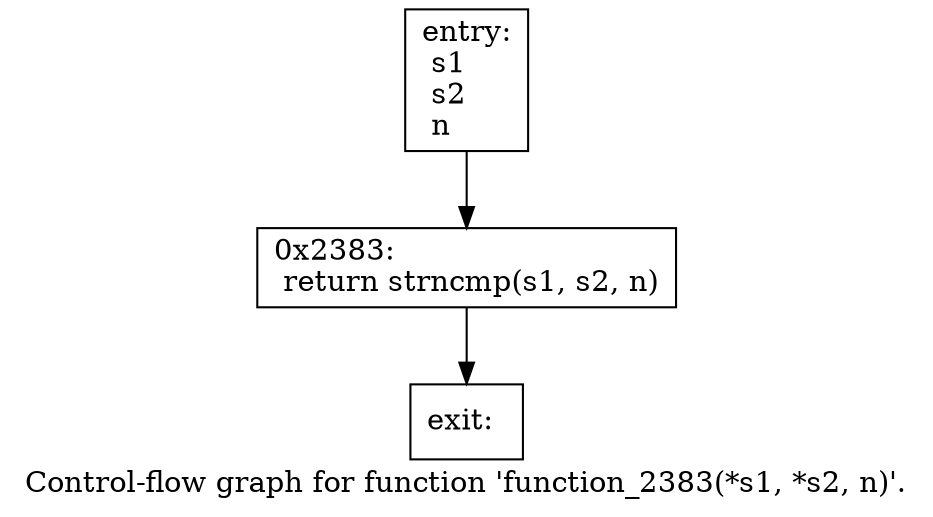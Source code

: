 digraph "Control-flow graph for function 'function_2383(*s1, *s2, n)'." {
  label="Control-flow graph for function 'function_2383(*s1, *s2, n)'.";
  node [shape=record];

  Node07710430 [label="{entry:\l  s1\l  s2\l  n\l}"];
  Node07710430 -> Node07710160;
  Node07710160 [label="{0x2383:\l  return strncmp(s1, s2, n)\l}"];
  Node07710160 -> Node07710598;
  Node07710598 [label="{exit:\l}"];

}
